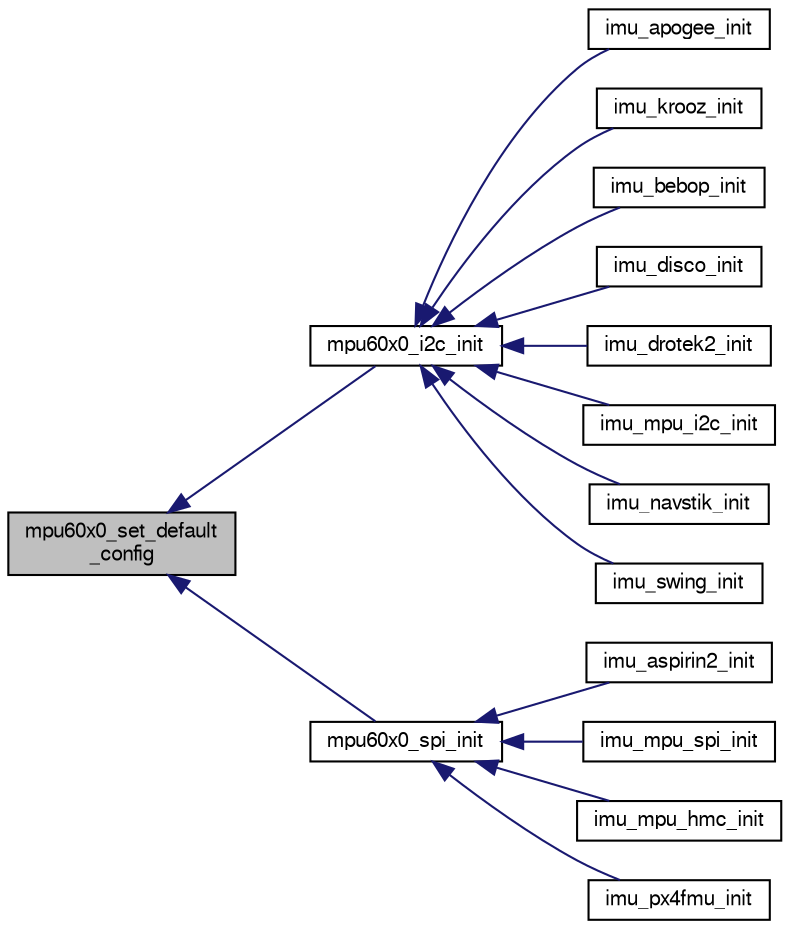 digraph "mpu60x0_set_default_config"
{
  edge [fontname="FreeSans",fontsize="10",labelfontname="FreeSans",labelfontsize="10"];
  node [fontname="FreeSans",fontsize="10",shape=record];
  rankdir="LR";
  Node1 [label="mpu60x0_set_default\l_config",height=0.2,width=0.4,color="black", fillcolor="grey75", style="filled", fontcolor="black"];
  Node1 -> Node2 [dir="back",color="midnightblue",fontsize="10",style="solid",fontname="FreeSans"];
  Node2 [label="mpu60x0_i2c_init",height=0.2,width=0.4,color="black", fillcolor="white", style="filled",URL="$mpu60x0__i2c_8h.html#a18c3145fc5159f824a0bb9c6e327ede0"];
  Node2 -> Node3 [dir="back",color="midnightblue",fontsize="10",style="solid",fontname="FreeSans"];
  Node3 [label="imu_apogee_init",height=0.2,width=0.4,color="black", fillcolor="white", style="filled",URL="$imu__apogee_8h.html#a5ddbbf57488228a97e3d607bac33d837"];
  Node2 -> Node4 [dir="back",color="midnightblue",fontsize="10",style="solid",fontname="FreeSans"];
  Node4 [label="imu_krooz_init",height=0.2,width=0.4,color="black", fillcolor="white", style="filled",URL="$imu__krooz__memsic_8h.html#a1aaa9960565f8e3a4101d19b3be1f4d0"];
  Node2 -> Node5 [dir="back",color="midnightblue",fontsize="10",style="solid",fontname="FreeSans"];
  Node5 [label="imu_bebop_init",height=0.2,width=0.4,color="black", fillcolor="white", style="filled",URL="$imu__bebop_8h.html#aa31cb19c5b495495b851bd6ff07d2c36",tooltip="Navstik IMU initializtion of the MPU-60x0 and HMC58xx. "];
  Node2 -> Node6 [dir="back",color="midnightblue",fontsize="10",style="solid",fontname="FreeSans"];
  Node6 [label="imu_disco_init",height=0.2,width=0.4,color="black", fillcolor="white", style="filled",URL="$imu__disco_8h.html#acdf0aceff7f01198770c0218f742ab30",tooltip="Disco IMU initializtion of the MPU-60x0 and HMC58xx. "];
  Node2 -> Node7 [dir="back",color="midnightblue",fontsize="10",style="solid",fontname="FreeSans"];
  Node7 [label="imu_drotek2_init",height=0.2,width=0.4,color="black", fillcolor="white", style="filled",URL="$imu__drotek__10dof__v2_8h.html#ab4e104d71e6fd268fac6b2a1b383be26"];
  Node2 -> Node8 [dir="back",color="midnightblue",fontsize="10",style="solid",fontname="FreeSans"];
  Node8 [label="imu_mpu_i2c_init",height=0.2,width=0.4,color="black", fillcolor="white", style="filled",URL="$imu__mpu60x0__i2c_8h.html#a06d943f6ded5d400bb6cbb7dec54d00f"];
  Node2 -> Node9 [dir="back",color="midnightblue",fontsize="10",style="solid",fontname="FreeSans"];
  Node9 [label="imu_navstik_init",height=0.2,width=0.4,color="black", fillcolor="white", style="filled",URL="$imu__navstik_8h.html#ae8576442cc34d0abe63d5a0252213934",tooltip="Navstik IMU initializtion of the MPU-60x0 and HMC58xx. "];
  Node2 -> Node10 [dir="back",color="midnightblue",fontsize="10",style="solid",fontname="FreeSans"];
  Node10 [label="imu_swing_init",height=0.2,width=0.4,color="black", fillcolor="white", style="filled",URL="$imu__swing_8h.html#ae010604d7c5a35b0b5108a18cb8e8516",tooltip="Navstik IMU initializtion of the MPU-60x0 and HMC58xx. "];
  Node1 -> Node11 [dir="back",color="midnightblue",fontsize="10",style="solid",fontname="FreeSans"];
  Node11 [label="mpu60x0_spi_init",height=0.2,width=0.4,color="black", fillcolor="white", style="filled",URL="$mpu60x0__spi_8h.html#ad9d2f2b58c6d875fb6e7cbce32145f0a"];
  Node11 -> Node12 [dir="back",color="midnightblue",fontsize="10",style="solid",fontname="FreeSans"];
  Node12 [label="imu_aspirin2_init",height=0.2,width=0.4,color="black", fillcolor="white", style="filled",URL="$imu__aspirin__2__spi_8h.html#abdd9fac859465eab74ba860b95a7b424"];
  Node11 -> Node13 [dir="back",color="midnightblue",fontsize="10",style="solid",fontname="FreeSans"];
  Node13 [label="imu_mpu_spi_init",height=0.2,width=0.4,color="black", fillcolor="white", style="filled",URL="$imu__mpu6000_8h.html#abcd8e3da368d4b35f99d0221308ae250"];
  Node11 -> Node14 [dir="back",color="midnightblue",fontsize="10",style="solid",fontname="FreeSans"];
  Node14 [label="imu_mpu_hmc_init",height=0.2,width=0.4,color="black", fillcolor="white", style="filled",URL="$imu__mpu6000__hmc5883_8h.html#aec6b1b45934cd999aad8f5c46d25c375"];
  Node11 -> Node15 [dir="back",color="midnightblue",fontsize="10",style="solid",fontname="FreeSans"];
  Node15 [label="imu_px4fmu_init",height=0.2,width=0.4,color="black", fillcolor="white", style="filled",URL="$imu__px4fmu_8h.html#aa965181a5a50cf5f5474f8299d163b69"];
}
